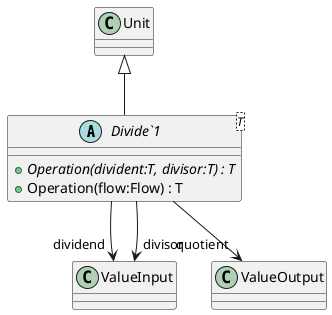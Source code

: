 @startuml
abstract class "Divide`1"<T> {
    + {abstract} Operation(divident:T, divisor:T) : T
    + Operation(flow:Flow) : T
}
Unit <|-- "Divide`1"
"Divide`1" --> "dividend" ValueInput
"Divide`1" --> "divisor" ValueInput
"Divide`1" --> "quotient" ValueOutput
@enduml
